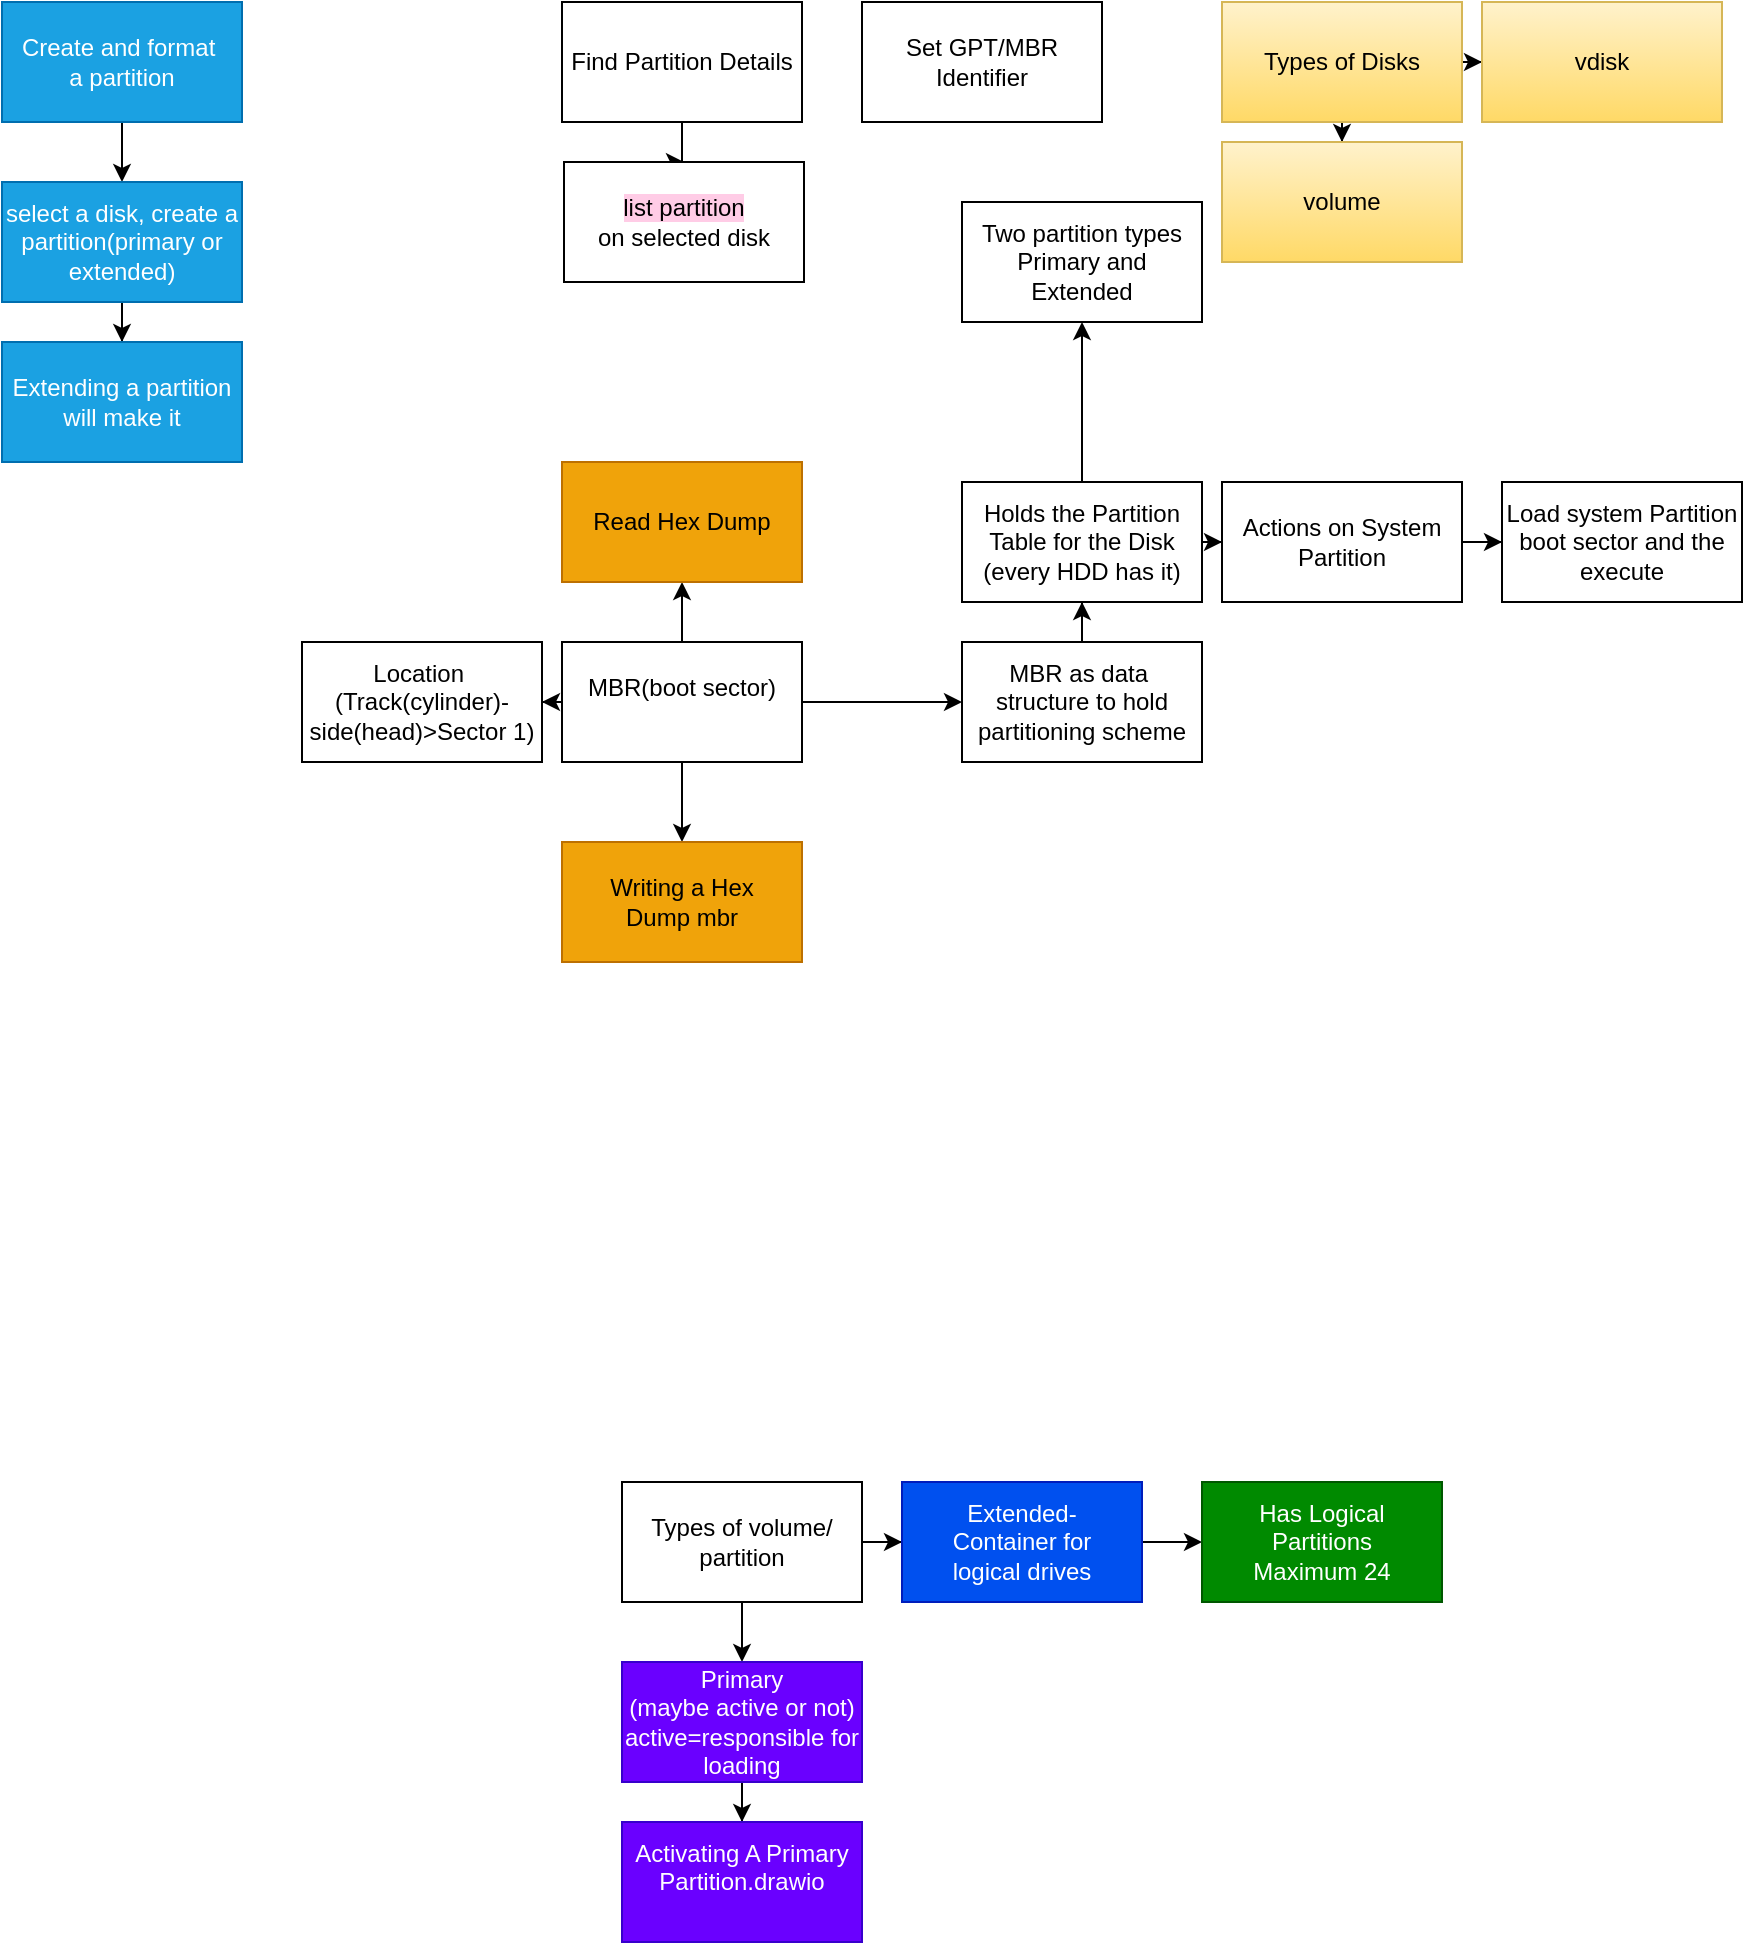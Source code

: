 <mxfile version="24.7.7">
  <diagram name="Page-1" id="udwfNYl6O908908pvyr_">
    <mxGraphModel dx="954" dy="592" grid="1" gridSize="10" guides="1" tooltips="1" connect="1" arrows="1" fold="1" page="1" pageScale="1" pageWidth="827" pageHeight="1169" math="0" shadow="0">
      <root>
        <mxCell id="0" />
        <mxCell id="1" parent="0" />
        <mxCell id="P7oK3KAKyyxxwKZ3Ux0x-31" value="" style="edgeStyle=orthogonalEdgeStyle;rounded=0;orthogonalLoop=1;jettySize=auto;html=1;" parent="1" source="P7oK3KAKyyxxwKZ3Ux0x-1" target="P7oK3KAKyyxxwKZ3Ux0x-30" edge="1">
          <mxGeometry relative="1" as="geometry" />
        </mxCell>
        <mxCell id="P7oK3KAKyyxxwKZ3Ux0x-1" value="Create and format&amp;nbsp;&lt;div&gt;a partition&lt;/div&gt;" style="rounded=0;whiteSpace=wrap;html=1;fillColor=#1ba1e2;fontColor=#ffffff;strokeColor=#006EAF;" parent="1" vertex="1">
          <mxGeometry x="50" y="30" width="120" height="60" as="geometry" />
        </mxCell>
        <mxCell id="P7oK3KAKyyxxwKZ3Ux0x-35" value="" style="edgeStyle=orthogonalEdgeStyle;rounded=0;orthogonalLoop=1;jettySize=auto;html=1;" parent="1" source="P7oK3KAKyyxxwKZ3Ux0x-2" target="P7oK3KAKyyxxwKZ3Ux0x-34" edge="1">
          <mxGeometry relative="1" as="geometry" />
        </mxCell>
        <mxCell id="P7oK3KAKyyxxwKZ3Ux0x-37" value="" style="edgeStyle=orthogonalEdgeStyle;rounded=0;orthogonalLoop=1;jettySize=auto;html=1;" parent="1" source="P7oK3KAKyyxxwKZ3Ux0x-2" target="P7oK3KAKyyxxwKZ3Ux0x-36" edge="1">
          <mxGeometry relative="1" as="geometry" />
        </mxCell>
        <mxCell id="P7oK3KAKyyxxwKZ3Ux0x-2" value="Types of volume/&lt;div&gt;partition&lt;/div&gt;" style="rounded=0;whiteSpace=wrap;html=1;" parent="1" vertex="1">
          <mxGeometry x="360" y="770" width="120" height="60" as="geometry" />
        </mxCell>
        <mxCell id="P7oK3KAKyyxxwKZ3Ux0x-28" value="" style="edgeStyle=orthogonalEdgeStyle;rounded=0;orthogonalLoop=1;jettySize=auto;html=1;" parent="1" source="P7oK3KAKyyxxwKZ3Ux0x-3" target="P7oK3KAKyyxxwKZ3Ux0x-27" edge="1">
          <mxGeometry relative="1" as="geometry" />
        </mxCell>
        <mxCell id="P7oK3KAKyyxxwKZ3Ux0x-3" value="Find Partition Details" style="rounded=0;whiteSpace=wrap;html=1;" parent="1" vertex="1">
          <mxGeometry x="330" y="30" width="120" height="60" as="geometry" />
        </mxCell>
        <mxCell id="P7oK3KAKyyxxwKZ3Ux0x-4" value="Set GPT/MBR&lt;div&gt;Identifier&lt;/div&gt;" style="rounded=0;whiteSpace=wrap;html=1;" parent="1" vertex="1">
          <mxGeometry x="480" y="30" width="120" height="60" as="geometry" />
        </mxCell>
        <mxCell id="P7oK3KAKyyxxwKZ3Ux0x-7" value="" style="edgeStyle=orthogonalEdgeStyle;rounded=0;orthogonalLoop=1;jettySize=auto;html=1;" parent="1" source="P7oK3KAKyyxxwKZ3Ux0x-5" target="P7oK3KAKyyxxwKZ3Ux0x-6" edge="1">
          <mxGeometry relative="1" as="geometry" />
        </mxCell>
        <mxCell id="P7oK3KAKyyxxwKZ3Ux0x-9" value="" style="edgeStyle=orthogonalEdgeStyle;rounded=0;orthogonalLoop=1;jettySize=auto;html=1;" parent="1" source="P7oK3KAKyyxxwKZ3Ux0x-5" target="P7oK3KAKyyxxwKZ3Ux0x-8" edge="1">
          <mxGeometry relative="1" as="geometry" />
        </mxCell>
        <mxCell id="P7oK3KAKyyxxwKZ3Ux0x-17" value="" style="edgeStyle=orthogonalEdgeStyle;rounded=0;orthogonalLoop=1;jettySize=auto;html=1;" parent="1" source="P7oK3KAKyyxxwKZ3Ux0x-5" target="P7oK3KAKyyxxwKZ3Ux0x-16" edge="1">
          <mxGeometry relative="1" as="geometry" />
        </mxCell>
        <mxCell id="P7oK3KAKyyxxwKZ3Ux0x-21" value="" style="edgeStyle=orthogonalEdgeStyle;rounded=0;orthogonalLoop=1;jettySize=auto;html=1;" parent="1" source="P7oK3KAKyyxxwKZ3Ux0x-5" target="P7oK3KAKyyxxwKZ3Ux0x-20" edge="1">
          <mxGeometry relative="1" as="geometry" />
        </mxCell>
        <mxCell id="P7oK3KAKyyxxwKZ3Ux0x-5" value="MBR(boot sector)&lt;div&gt;&lt;br&gt;&lt;/div&gt;" style="rounded=0;whiteSpace=wrap;html=1;" parent="1" vertex="1">
          <mxGeometry x="330" y="350" width="120" height="60" as="geometry" />
        </mxCell>
        <mxCell id="P7oK3KAKyyxxwKZ3Ux0x-11" value="" style="edgeStyle=orthogonalEdgeStyle;rounded=0;orthogonalLoop=1;jettySize=auto;html=1;" parent="1" source="P7oK3KAKyyxxwKZ3Ux0x-6" target="P7oK3KAKyyxxwKZ3Ux0x-10" edge="1">
          <mxGeometry relative="1" as="geometry" />
        </mxCell>
        <mxCell id="P7oK3KAKyyxxwKZ3Ux0x-6" value="MBR as data&amp;nbsp;&lt;div&gt;structure to hold&lt;/div&gt;&lt;div&gt;partitioning scheme&lt;/div&gt;" style="whiteSpace=wrap;html=1;rounded=0;" parent="1" vertex="1">
          <mxGeometry x="530" y="350" width="120" height="60" as="geometry" />
        </mxCell>
        <mxCell id="P7oK3KAKyyxxwKZ3Ux0x-8" value="Location&amp;nbsp;&lt;div&gt;(Track(cylinder)-side(head)&amp;gt;Sector 1)&lt;/div&gt;" style="whiteSpace=wrap;html=1;rounded=0;" parent="1" vertex="1">
          <mxGeometry x="200" y="350" width="120" height="60" as="geometry" />
        </mxCell>
        <mxCell id="P7oK3KAKyyxxwKZ3Ux0x-13" value="" style="edgeStyle=orthogonalEdgeStyle;rounded=0;orthogonalLoop=1;jettySize=auto;html=1;" parent="1" source="P7oK3KAKyyxxwKZ3Ux0x-10" target="P7oK3KAKyyxxwKZ3Ux0x-12" edge="1">
          <mxGeometry relative="1" as="geometry" />
        </mxCell>
        <mxCell id="P7oK3KAKyyxxwKZ3Ux0x-19" value="" style="edgeStyle=orthogonalEdgeStyle;rounded=0;orthogonalLoop=1;jettySize=auto;html=1;" parent="1" source="P7oK3KAKyyxxwKZ3Ux0x-10" target="P7oK3KAKyyxxwKZ3Ux0x-18" edge="1">
          <mxGeometry relative="1" as="geometry" />
        </mxCell>
        <mxCell id="P7oK3KAKyyxxwKZ3Ux0x-10" value="Holds the Partition&lt;div&gt;Table for the Disk&lt;/div&gt;&lt;div&gt;(every HDD has it)&lt;/div&gt;" style="whiteSpace=wrap;html=1;rounded=0;" parent="1" vertex="1">
          <mxGeometry x="530" y="270" width="120" height="60" as="geometry" />
        </mxCell>
        <mxCell id="P7oK3KAKyyxxwKZ3Ux0x-15" value="" style="edgeStyle=orthogonalEdgeStyle;rounded=0;orthogonalLoop=1;jettySize=auto;html=1;" parent="1" source="P7oK3KAKyyxxwKZ3Ux0x-12" target="P7oK3KAKyyxxwKZ3Ux0x-14" edge="1">
          <mxGeometry relative="1" as="geometry" />
        </mxCell>
        <mxCell id="P7oK3KAKyyxxwKZ3Ux0x-12" value="Actions on System&lt;div&gt;Partition&lt;/div&gt;" style="whiteSpace=wrap;html=1;rounded=0;" parent="1" vertex="1">
          <mxGeometry x="660" y="270" width="120" height="60" as="geometry" />
        </mxCell>
        <mxCell id="P7oK3KAKyyxxwKZ3Ux0x-14" value="Load system Partition boot sector and the&lt;div&gt;execute&lt;/div&gt;" style="rounded=0;whiteSpace=wrap;html=1;" parent="1" vertex="1">
          <mxGeometry x="800" y="270" width="120" height="60" as="geometry" />
        </mxCell>
        <mxCell id="P7oK3KAKyyxxwKZ3Ux0x-16" value="Read Hex Dump" style="whiteSpace=wrap;html=1;rounded=0;fillColor=#f0a30a;fontColor=#000000;strokeColor=#BD7000;" parent="1" vertex="1">
          <mxGeometry x="330" y="260" width="120" height="60" as="geometry" />
        </mxCell>
        <mxCell id="P7oK3KAKyyxxwKZ3Ux0x-18" value="Two partition types&lt;div&gt;Primary and Extended&lt;/div&gt;" style="whiteSpace=wrap;html=1;rounded=0;" parent="1" vertex="1">
          <mxGeometry x="530" y="130" width="120" height="60" as="geometry" />
        </mxCell>
        <mxCell id="P7oK3KAKyyxxwKZ3Ux0x-20" value="Writing a Hex&lt;div&gt;Dump mbr&lt;/div&gt;" style="rounded=0;whiteSpace=wrap;html=1;fillColor=#f0a30a;fontColor=#000000;strokeColor=#BD7000;" parent="1" vertex="1">
          <mxGeometry x="330" y="450" width="120" height="60" as="geometry" />
        </mxCell>
        <mxCell id="P7oK3KAKyyxxwKZ3Ux0x-24" value="" style="edgeStyle=orthogonalEdgeStyle;rounded=0;orthogonalLoop=1;jettySize=auto;html=1;" parent="1" source="P7oK3KAKyyxxwKZ3Ux0x-22" target="P7oK3KAKyyxxwKZ3Ux0x-23" edge="1">
          <mxGeometry relative="1" as="geometry" />
        </mxCell>
        <mxCell id="P7oK3KAKyyxxwKZ3Ux0x-26" value="" style="edgeStyle=orthogonalEdgeStyle;rounded=0;orthogonalLoop=1;jettySize=auto;html=1;" parent="1" source="P7oK3KAKyyxxwKZ3Ux0x-22" target="P7oK3KAKyyxxwKZ3Ux0x-25" edge="1">
          <mxGeometry relative="1" as="geometry" />
        </mxCell>
        <mxCell id="P7oK3KAKyyxxwKZ3Ux0x-22" value="Types of Disks" style="rounded=0;whiteSpace=wrap;html=1;fillColor=#fff2cc;gradientColor=#ffd966;strokeColor=#d6b656;" parent="1" vertex="1">
          <mxGeometry x="660" y="30" width="120" height="60" as="geometry" />
        </mxCell>
        <mxCell id="P7oK3KAKyyxxwKZ3Ux0x-23" value="vdisk" style="whiteSpace=wrap;html=1;fillColor=#fff2cc;strokeColor=#d6b656;rounded=0;gradientColor=#ffd966;" parent="1" vertex="1">
          <mxGeometry x="790" y="30" width="120" height="60" as="geometry" />
        </mxCell>
        <mxCell id="P7oK3KAKyyxxwKZ3Ux0x-25" value="volume" style="whiteSpace=wrap;html=1;fillColor=#fff2cc;strokeColor=#d6b656;rounded=0;gradientColor=#ffd966;" parent="1" vertex="1">
          <mxGeometry x="660" y="100" width="120" height="60" as="geometry" />
        </mxCell>
        <mxCell id="P7oK3KAKyyxxwKZ3Ux0x-27" value="&lt;span style=&quot;background-color: rgb(255, 204, 230);&quot;&gt;list partition&lt;/span&gt;&lt;div&gt;on selected disk&lt;/div&gt;" style="whiteSpace=wrap;html=1;rounded=0;" parent="1" vertex="1">
          <mxGeometry x="331" y="110" width="120" height="60" as="geometry" />
        </mxCell>
        <mxCell id="P7oK3KAKyyxxwKZ3Ux0x-33" value="" style="edgeStyle=orthogonalEdgeStyle;rounded=0;orthogonalLoop=1;jettySize=auto;html=1;" parent="1" source="P7oK3KAKyyxxwKZ3Ux0x-30" target="P7oK3KAKyyxxwKZ3Ux0x-32" edge="1">
          <mxGeometry relative="1" as="geometry" />
        </mxCell>
        <mxCell id="P7oK3KAKyyxxwKZ3Ux0x-30" value="select a disk, create a partition(primary or extended)" style="whiteSpace=wrap;html=1;rounded=0;fillColor=#1ba1e2;fontColor=#ffffff;strokeColor=#006EAF;" parent="1" vertex="1">
          <mxGeometry x="50" y="120" width="120" height="60" as="geometry" />
        </mxCell>
        <mxCell id="P7oK3KAKyyxxwKZ3Ux0x-32" value="Extending a partition&lt;div&gt;will make it&lt;/div&gt;" style="whiteSpace=wrap;html=1;fillColor=#1ba1e2;strokeColor=#006EAF;fontColor=#ffffff;rounded=0;" parent="1" vertex="1">
          <mxGeometry x="50" y="200" width="120" height="60" as="geometry" />
        </mxCell>
        <mxCell id="P7oK3KAKyyxxwKZ3Ux0x-41" value="" style="edgeStyle=orthogonalEdgeStyle;rounded=0;orthogonalLoop=1;jettySize=auto;html=1;" parent="1" source="P7oK3KAKyyxxwKZ3Ux0x-34" target="P7oK3KAKyyxxwKZ3Ux0x-40" edge="1">
          <mxGeometry relative="1" as="geometry" />
        </mxCell>
        <mxCell id="P7oK3KAKyyxxwKZ3Ux0x-34" value="Primary&lt;div&gt;(maybe active or not)&lt;/div&gt;&lt;div&gt;active=responsible for loading&lt;/div&gt;" style="whiteSpace=wrap;html=1;rounded=0;fillColor=#6a00ff;fontColor=#ffffff;strokeColor=#3700CC;" parent="1" vertex="1">
          <mxGeometry x="360" y="860" width="120" height="60" as="geometry" />
        </mxCell>
        <mxCell id="P7oK3KAKyyxxwKZ3Ux0x-43" value="" style="edgeStyle=orthogonalEdgeStyle;rounded=0;orthogonalLoop=1;jettySize=auto;html=1;" parent="1" source="P7oK3KAKyyxxwKZ3Ux0x-36" target="P7oK3KAKyyxxwKZ3Ux0x-42" edge="1">
          <mxGeometry relative="1" as="geometry" />
        </mxCell>
        <mxCell id="P7oK3KAKyyxxwKZ3Ux0x-36" value="Extended-&lt;div&gt;Container for&lt;/div&gt;&lt;div&gt;logical drives&lt;/div&gt;" style="whiteSpace=wrap;html=1;rounded=0;fillColor=#0050ef;fontColor=#ffffff;strokeColor=#001DBC;" parent="1" vertex="1">
          <mxGeometry x="500" y="770" width="120" height="60" as="geometry" />
        </mxCell>
        <mxCell id="P7oK3KAKyyxxwKZ3Ux0x-40" value="Activating A Primary&lt;div&gt;Partition.drawio&lt;/div&gt;&lt;div&gt;&lt;br&gt;&lt;/div&gt;" style="whiteSpace=wrap;html=1;fillColor=#6a00ff;strokeColor=#3700CC;fontColor=#ffffff;rounded=0;" parent="1" vertex="1">
          <mxGeometry x="360" y="940" width="120" height="60" as="geometry" />
        </mxCell>
        <mxCell id="P7oK3KAKyyxxwKZ3Ux0x-42" value="Has Logical&lt;div&gt;Partitions&lt;/div&gt;&lt;div&gt;Maximum 24&lt;/div&gt;" style="whiteSpace=wrap;html=1;fillColor=#008a00;strokeColor=#005700;fontColor=#ffffff;rounded=0;" parent="1" vertex="1">
          <mxGeometry x="650" y="770" width="120" height="60" as="geometry" />
        </mxCell>
      </root>
    </mxGraphModel>
  </diagram>
</mxfile>
